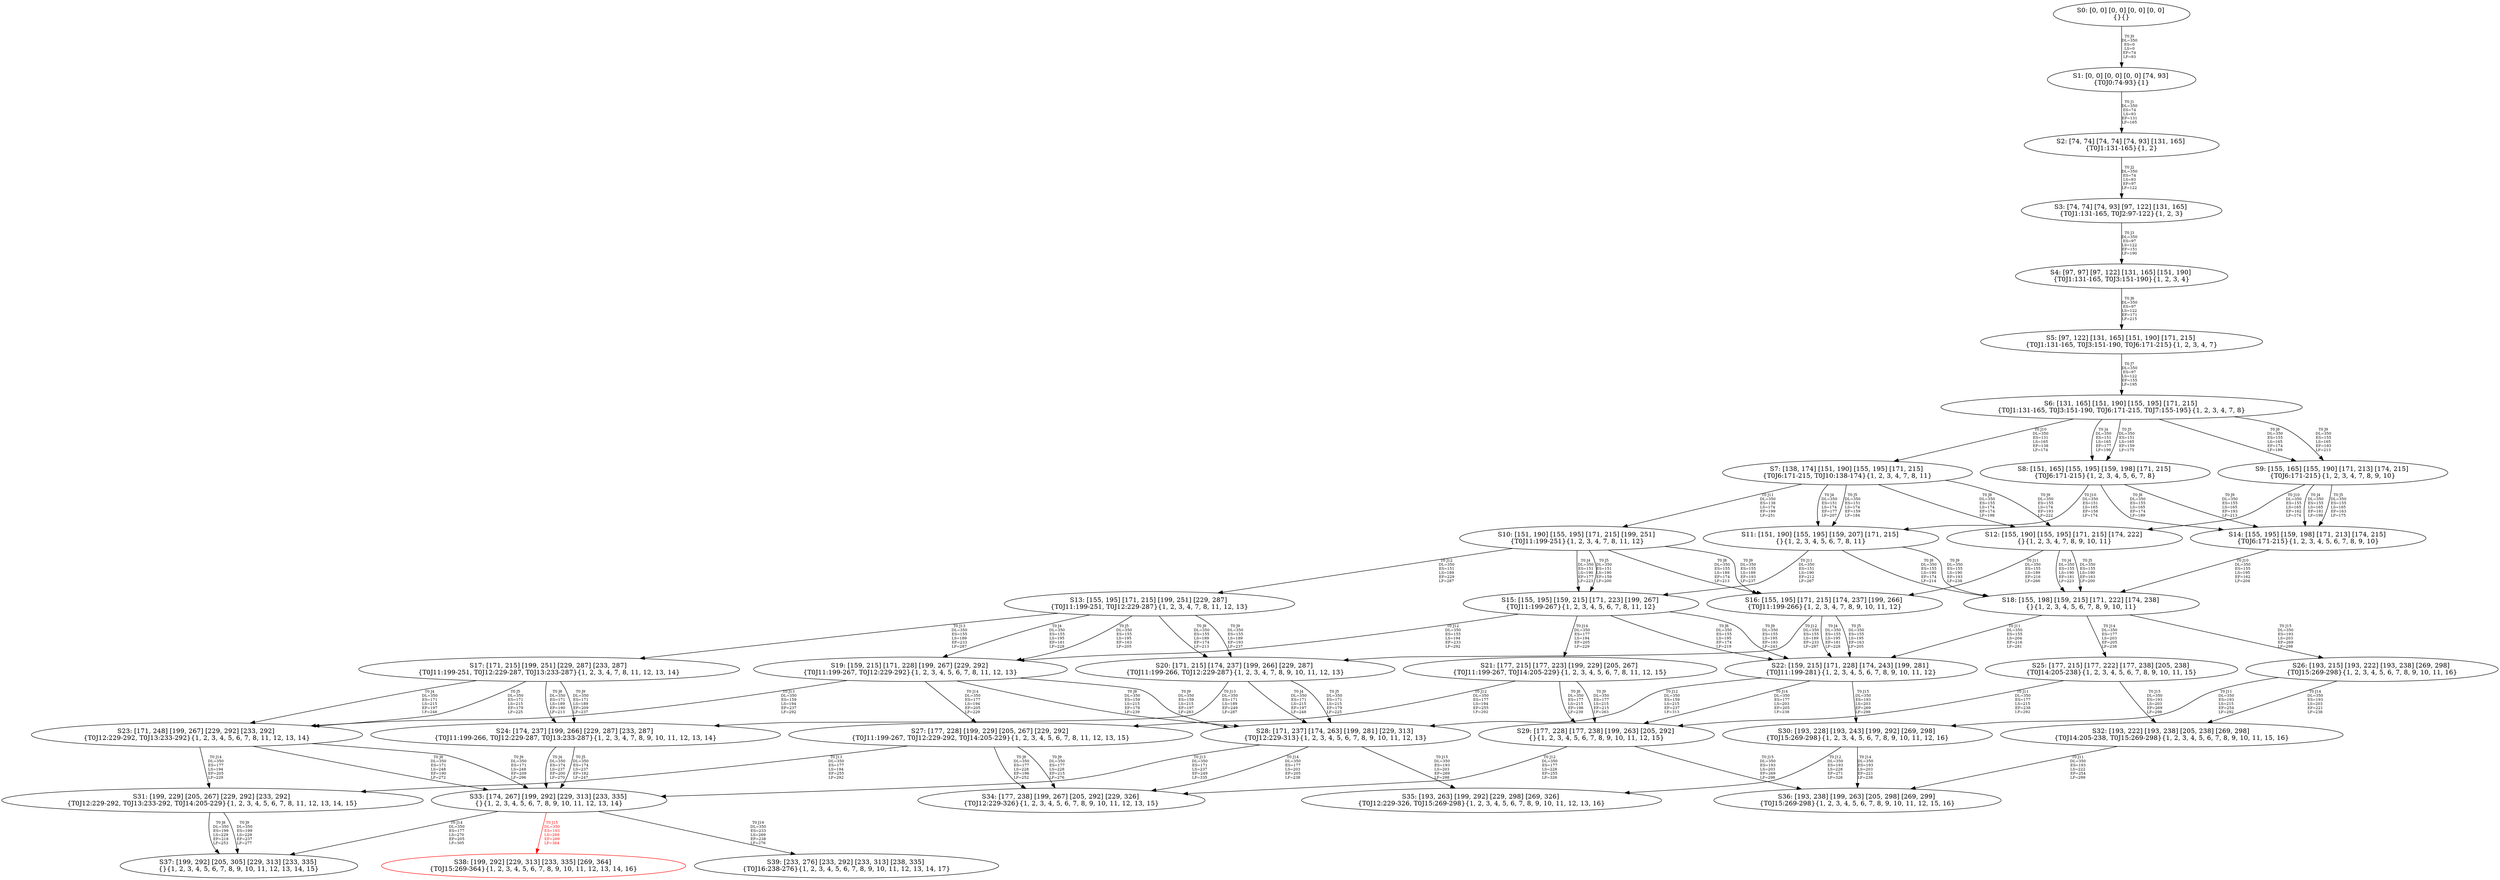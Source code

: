 digraph {
	S0[label="S0: [0, 0] [0, 0] [0, 0] [0, 0] \n{}{}"];
	S1[label="S1: [0, 0] [0, 0] [0, 0] [74, 93] \n{T0J0:74-93}{1}"];
	S2[label="S2: [74, 74] [74, 74] [74, 93] [131, 165] \n{T0J1:131-165}{1, 2}"];
	S3[label="S3: [74, 74] [74, 93] [97, 122] [131, 165] \n{T0J1:131-165, T0J2:97-122}{1, 2, 3}"];
	S4[label="S4: [97, 97] [97, 122] [131, 165] [151, 190] \n{T0J1:131-165, T0J3:151-190}{1, 2, 3, 4}"];
	S5[label="S5: [97, 122] [131, 165] [151, 190] [171, 215] \n{T0J1:131-165, T0J3:151-190, T0J6:171-215}{1, 2, 3, 4, 7}"];
	S6[label="S6: [131, 165] [151, 190] [155, 195] [171, 215] \n{T0J1:131-165, T0J3:151-190, T0J6:171-215, T0J7:155-195}{1, 2, 3, 4, 7, 8}"];
	S7[label="S7: [138, 174] [151, 190] [155, 195] [171, 215] \n{T0J6:171-215, T0J10:138-174}{1, 2, 3, 4, 7, 8, 11}"];
	S8[label="S8: [151, 165] [155, 195] [159, 198] [171, 215] \n{T0J6:171-215}{1, 2, 3, 4, 5, 6, 7, 8}"];
	S9[label="S9: [155, 165] [155, 190] [171, 213] [174, 215] \n{T0J6:171-215}{1, 2, 3, 4, 7, 8, 9, 10}"];
	S10[label="S10: [151, 190] [155, 195] [171, 215] [199, 251] \n{T0J11:199-251}{1, 2, 3, 4, 7, 8, 11, 12}"];
	S11[label="S11: [151, 190] [155, 195] [159, 207] [171, 215] \n{}{1, 2, 3, 4, 5, 6, 7, 8, 11}"];
	S12[label="S12: [155, 190] [155, 195] [171, 215] [174, 222] \n{}{1, 2, 3, 4, 7, 8, 9, 10, 11}"];
	S13[label="S13: [155, 195] [171, 215] [199, 251] [229, 287] \n{T0J11:199-251, T0J12:229-287}{1, 2, 3, 4, 7, 8, 11, 12, 13}"];
	S14[label="S14: [155, 195] [159, 198] [171, 213] [174, 215] \n{T0J6:171-215}{1, 2, 3, 4, 5, 6, 7, 8, 9, 10}"];
	S15[label="S15: [155, 195] [159, 215] [171, 223] [199, 267] \n{T0J11:199-267}{1, 2, 3, 4, 5, 6, 7, 8, 11, 12}"];
	S16[label="S16: [155, 195] [171, 215] [174, 237] [199, 266] \n{T0J11:199-266}{1, 2, 3, 4, 7, 8, 9, 10, 11, 12}"];
	S17[label="S17: [171, 215] [199, 251] [229, 287] [233, 287] \n{T0J11:199-251, T0J12:229-287, T0J13:233-287}{1, 2, 3, 4, 7, 8, 11, 12, 13, 14}"];
	S18[label="S18: [155, 198] [159, 215] [171, 222] [174, 238] \n{}{1, 2, 3, 4, 5, 6, 7, 8, 9, 10, 11}"];
	S19[label="S19: [159, 215] [171, 228] [199, 267] [229, 292] \n{T0J11:199-267, T0J12:229-292}{1, 2, 3, 4, 5, 6, 7, 8, 11, 12, 13}"];
	S20[label="S20: [171, 215] [174, 237] [199, 266] [229, 287] \n{T0J11:199-266, T0J12:229-287}{1, 2, 3, 4, 7, 8, 9, 10, 11, 12, 13}"];
	S21[label="S21: [177, 215] [177, 223] [199, 229] [205, 267] \n{T0J11:199-267, T0J14:205-229}{1, 2, 3, 4, 5, 6, 7, 8, 11, 12, 15}"];
	S22[label="S22: [159, 215] [171, 228] [174, 243] [199, 281] \n{T0J11:199-281}{1, 2, 3, 4, 5, 6, 7, 8, 9, 10, 11, 12}"];
	S23[label="S23: [171, 248] [199, 267] [229, 292] [233, 292] \n{T0J12:229-292, T0J13:233-292}{1, 2, 3, 4, 5, 6, 7, 8, 11, 12, 13, 14}"];
	S24[label="S24: [174, 237] [199, 266] [229, 287] [233, 287] \n{T0J11:199-266, T0J12:229-287, T0J13:233-287}{1, 2, 3, 4, 7, 8, 9, 10, 11, 12, 13, 14}"];
	S25[label="S25: [177, 215] [177, 222] [177, 238] [205, 238] \n{T0J14:205-238}{1, 2, 3, 4, 5, 6, 7, 8, 9, 10, 11, 15}"];
	S26[label="S26: [193, 215] [193, 222] [193, 238] [269, 298] \n{T0J15:269-298}{1, 2, 3, 4, 5, 6, 7, 8, 9, 10, 11, 16}"];
	S27[label="S27: [177, 228] [199, 229] [205, 267] [229, 292] \n{T0J11:199-267, T0J12:229-292, T0J14:205-229}{1, 2, 3, 4, 5, 6, 7, 8, 11, 12, 13, 15}"];
	S28[label="S28: [171, 237] [174, 263] [199, 281] [229, 313] \n{T0J12:229-313}{1, 2, 3, 4, 5, 6, 7, 8, 9, 10, 11, 12, 13}"];
	S29[label="S29: [177, 228] [177, 238] [199, 263] [205, 292] \n{}{1, 2, 3, 4, 5, 6, 7, 8, 9, 10, 11, 12, 15}"];
	S30[label="S30: [193, 228] [193, 243] [199, 292] [269, 298] \n{T0J15:269-298}{1, 2, 3, 4, 5, 6, 7, 8, 9, 10, 11, 12, 16}"];
	S31[label="S31: [199, 229] [205, 267] [229, 292] [233, 292] \n{T0J12:229-292, T0J13:233-292, T0J14:205-229}{1, 2, 3, 4, 5, 6, 7, 8, 11, 12, 13, 14, 15}"];
	S32[label="S32: [193, 222] [193, 238] [205, 238] [269, 298] \n{T0J14:205-238, T0J15:269-298}{1, 2, 3, 4, 5, 6, 7, 8, 9, 10, 11, 15, 16}"];
	S33[label="S33: [174, 267] [199, 292] [229, 313] [233, 335] \n{}{1, 2, 3, 4, 5, 6, 7, 8, 9, 10, 11, 12, 13, 14}"];
	S34[label="S34: [177, 238] [199, 267] [205, 292] [229, 326] \n{T0J12:229-326}{1, 2, 3, 4, 5, 6, 7, 8, 9, 10, 11, 12, 13, 15}"];
	S35[label="S35: [193, 263] [199, 292] [229, 298] [269, 326] \n{T0J12:229-326, T0J15:269-298}{1, 2, 3, 4, 5, 6, 7, 8, 9, 10, 11, 12, 13, 16}"];
	S36[label="S36: [193, 238] [199, 263] [205, 298] [269, 299] \n{T0J15:269-298}{1, 2, 3, 4, 5, 6, 7, 8, 9, 10, 11, 12, 15, 16}"];
	S37[label="S37: [199, 292] [205, 305] [229, 313] [233, 335] \n{}{1, 2, 3, 4, 5, 6, 7, 8, 9, 10, 11, 12, 13, 14, 15}"];
	S38[label="S38: [199, 292] [229, 313] [233, 335] [269, 364] \n{T0J15:269-364}{1, 2, 3, 4, 5, 6, 7, 8, 9, 10, 11, 12, 13, 14, 16}"];
	S39[label="S39: [233, 276] [233, 292] [233, 313] [238, 335] \n{T0J16:238-276}{1, 2, 3, 4, 5, 6, 7, 8, 9, 10, 11, 12, 13, 14, 17}"];
	S0 -> S1[label="T0 J0\nDL=350\nES=0\nLS=0\nEF=74\nLF=93",fontsize=8];
	S1 -> S2[label="T0 J1\nDL=350\nES=74\nLS=93\nEF=131\nLF=165",fontsize=8];
	S2 -> S3[label="T0 J2\nDL=350\nES=74\nLS=93\nEF=97\nLF=122",fontsize=8];
	S3 -> S4[label="T0 J3\nDL=350\nES=97\nLS=122\nEF=151\nLF=190",fontsize=8];
	S4 -> S5[label="T0 J6\nDL=350\nES=97\nLS=122\nEF=171\nLF=215",fontsize=8];
	S5 -> S6[label="T0 J7\nDL=350\nES=97\nLS=122\nEF=155\nLF=195",fontsize=8];
	S6 -> S8[label="T0 J4\nDL=350\nES=151\nLS=165\nEF=177\nLF=198",fontsize=8];
	S6 -> S8[label="T0 J5\nDL=350\nES=151\nLS=165\nEF=159\nLF=175",fontsize=8];
	S6 -> S9[label="T0 J8\nDL=350\nES=155\nLS=165\nEF=174\nLF=189",fontsize=8];
	S6 -> S9[label="T0 J9\nDL=350\nES=155\nLS=165\nEF=193\nLF=213",fontsize=8];
	S6 -> S7[label="T0 J10\nDL=350\nES=131\nLS=165\nEF=138\nLF=174",fontsize=8];
	S7 -> S11[label="T0 J4\nDL=350\nES=151\nLS=174\nEF=177\nLF=207",fontsize=8];
	S7 -> S11[label="T0 J5\nDL=350\nES=151\nLS=174\nEF=159\nLF=184",fontsize=8];
	S7 -> S12[label="T0 J8\nDL=350\nES=155\nLS=174\nEF=174\nLF=198",fontsize=8];
	S7 -> S12[label="T0 J9\nDL=350\nES=155\nLS=174\nEF=193\nLF=222",fontsize=8];
	S7 -> S10[label="T0 J11\nDL=350\nES=138\nLS=174\nEF=199\nLF=251",fontsize=8];
	S8 -> S14[label="T0 J8\nDL=350\nES=155\nLS=165\nEF=174\nLF=189",fontsize=8];
	S8 -> S14[label="T0 J9\nDL=350\nES=155\nLS=165\nEF=193\nLF=213",fontsize=8];
	S8 -> S11[label="T0 J10\nDL=350\nES=151\nLS=165\nEF=158\nLF=174",fontsize=8];
	S9 -> S14[label="T0 J4\nDL=350\nES=155\nLS=165\nEF=181\nLF=198",fontsize=8];
	S9 -> S14[label="T0 J5\nDL=350\nES=155\nLS=165\nEF=163\nLF=175",fontsize=8];
	S9 -> S12[label="T0 J10\nDL=350\nES=155\nLS=165\nEF=162\nLF=174",fontsize=8];
	S10 -> S15[label="T0 J4\nDL=350\nES=151\nLS=190\nEF=177\nLF=223",fontsize=8];
	S10 -> S15[label="T0 J5\nDL=350\nES=151\nLS=190\nEF=159\nLF=200",fontsize=8];
	S10 -> S16[label="T0 J8\nDL=350\nES=155\nLS=189\nEF=174\nLF=213",fontsize=8];
	S10 -> S16[label="T0 J9\nDL=350\nES=155\nLS=189\nEF=193\nLF=237",fontsize=8];
	S10 -> S13[label="T0 J12\nDL=350\nES=151\nLS=189\nEF=229\nLF=287",fontsize=8];
	S11 -> S18[label="T0 J8\nDL=350\nES=155\nLS=190\nEF=174\nLF=214",fontsize=8];
	S11 -> S18[label="T0 J9\nDL=350\nES=155\nLS=190\nEF=193\nLF=238",fontsize=8];
	S11 -> S15[label="T0 J11\nDL=350\nES=151\nLS=190\nEF=212\nLF=267",fontsize=8];
	S12 -> S18[label="T0 J4\nDL=350\nES=155\nLS=190\nEF=181\nLF=223",fontsize=8];
	S12 -> S18[label="T0 J5\nDL=350\nES=155\nLS=190\nEF=163\nLF=200",fontsize=8];
	S12 -> S16[label="T0 J11\nDL=350\nES=155\nLS=189\nEF=216\nLF=266",fontsize=8];
	S13 -> S19[label="T0 J4\nDL=350\nES=155\nLS=195\nEF=181\nLF=228",fontsize=8];
	S13 -> S19[label="T0 J5\nDL=350\nES=155\nLS=195\nEF=163\nLF=205",fontsize=8];
	S13 -> S20[label="T0 J8\nDL=350\nES=155\nLS=189\nEF=174\nLF=213",fontsize=8];
	S13 -> S20[label="T0 J9\nDL=350\nES=155\nLS=189\nEF=193\nLF=237",fontsize=8];
	S13 -> S17[label="T0 J13\nDL=350\nES=155\nLS=189\nEF=233\nLF=287",fontsize=8];
	S14 -> S18[label="T0 J10\nDL=350\nES=155\nLS=195\nEF=162\nLF=204",fontsize=8];
	S15 -> S22[label="T0 J8\nDL=350\nES=155\nLS=195\nEF=174\nLF=219",fontsize=8];
	S15 -> S22[label="T0 J9\nDL=350\nES=155\nLS=195\nEF=193\nLF=243",fontsize=8];
	S15 -> S19[label="T0 J12\nDL=350\nES=155\nLS=194\nEF=233\nLF=292",fontsize=8];
	S15 -> S21[label="T0 J14\nDL=350\nES=177\nLS=194\nEF=205\nLF=229",fontsize=8];
	S16 -> S22[label="T0 J4\nDL=350\nES=155\nLS=195\nEF=181\nLF=228",fontsize=8];
	S16 -> S22[label="T0 J5\nDL=350\nES=155\nLS=195\nEF=163\nLF=205",fontsize=8];
	S16 -> S20[label="T0 J12\nDL=350\nES=155\nLS=189\nEF=233\nLF=287",fontsize=8];
	S17 -> S23[label="T0 J4\nDL=350\nES=171\nLS=215\nEF=197\nLF=248",fontsize=8];
	S17 -> S23[label="T0 J5\nDL=350\nES=171\nLS=215\nEF=179\nLF=225",fontsize=8];
	S17 -> S24[label="T0 J8\nDL=350\nES=171\nLS=189\nEF=190\nLF=213",fontsize=8];
	S17 -> S24[label="T0 J9\nDL=350\nES=171\nLS=189\nEF=209\nLF=237",fontsize=8];
	S18 -> S22[label="T0 J11\nDL=350\nES=155\nLS=204\nEF=216\nLF=281",fontsize=8];
	S18 -> S25[label="T0 J14\nDL=350\nES=177\nLS=203\nEF=205\nLF=238",fontsize=8];
	S18 -> S26[label="T0 J15\nDL=350\nES=193\nLS=203\nEF=269\nLF=298",fontsize=8];
	S19 -> S28[label="T0 J8\nDL=350\nES=159\nLS=215\nEF=178\nLF=239",fontsize=8];
	S19 -> S28[label="T0 J9\nDL=350\nES=159\nLS=215\nEF=197\nLF=263",fontsize=8];
	S19 -> S23[label="T0 J13\nDL=350\nES=159\nLS=194\nEF=237\nLF=292",fontsize=8];
	S19 -> S27[label="T0 J14\nDL=350\nES=177\nLS=194\nEF=205\nLF=229",fontsize=8];
	S20 -> S28[label="T0 J4\nDL=350\nES=171\nLS=215\nEF=197\nLF=248",fontsize=8];
	S20 -> S28[label="T0 J5\nDL=350\nES=171\nLS=215\nEF=179\nLF=225",fontsize=8];
	S20 -> S24[label="T0 J13\nDL=350\nES=171\nLS=189\nEF=249\nLF=287",fontsize=8];
	S21 -> S29[label="T0 J8\nDL=350\nES=177\nLS=215\nEF=196\nLF=239",fontsize=8];
	S21 -> S29[label="T0 J9\nDL=350\nES=177\nLS=215\nEF=215\nLF=263",fontsize=8];
	S21 -> S27[label="T0 J12\nDL=350\nES=177\nLS=194\nEF=255\nLF=292",fontsize=8];
	S22 -> S28[label="T0 J12\nDL=350\nES=159\nLS=215\nEF=237\nLF=313",fontsize=8];
	S22 -> S29[label="T0 J14\nDL=350\nES=177\nLS=203\nEF=205\nLF=238",fontsize=8];
	S22 -> S30[label="T0 J15\nDL=350\nES=193\nLS=203\nEF=269\nLF=298",fontsize=8];
	S23 -> S33[label="T0 J8\nDL=350\nES=171\nLS=248\nEF=190\nLF=272",fontsize=8];
	S23 -> S33[label="T0 J9\nDL=350\nES=171\nLS=248\nEF=209\nLF=296",fontsize=8];
	S23 -> S31[label="T0 J14\nDL=350\nES=177\nLS=194\nEF=205\nLF=229",fontsize=8];
	S24 -> S33[label="T0 J4\nDL=350\nES=174\nLS=237\nEF=200\nLF=270",fontsize=8];
	S24 -> S33[label="T0 J5\nDL=350\nES=174\nLS=237\nEF=182\nLF=247",fontsize=8];
	S25 -> S29[label="T0 J11\nDL=350\nES=177\nLS=215\nEF=238\nLF=292",fontsize=8];
	S25 -> S32[label="T0 J15\nDL=350\nES=193\nLS=203\nEF=269\nLF=298",fontsize=8];
	S26 -> S30[label="T0 J11\nDL=350\nES=193\nLS=215\nEF=254\nLF=292",fontsize=8];
	S26 -> S32[label="T0 J14\nDL=350\nES=193\nLS=203\nEF=221\nLF=238",fontsize=8];
	S27 -> S34[label="T0 J8\nDL=350\nES=177\nLS=228\nEF=196\nLF=252",fontsize=8];
	S27 -> S34[label="T0 J9\nDL=350\nES=177\nLS=228\nEF=215\nLF=276",fontsize=8];
	S27 -> S31[label="T0 J13\nDL=350\nES=177\nLS=194\nEF=255\nLF=292",fontsize=8];
	S28 -> S33[label="T0 J13\nDL=350\nES=171\nLS=237\nEF=249\nLF=335",fontsize=8];
	S28 -> S34[label="T0 J14\nDL=350\nES=177\nLS=203\nEF=205\nLF=238",fontsize=8];
	S28 -> S35[label="T0 J15\nDL=350\nES=193\nLS=203\nEF=269\nLF=298",fontsize=8];
	S29 -> S34[label="T0 J12\nDL=350\nES=177\nLS=228\nEF=255\nLF=326",fontsize=8];
	S29 -> S36[label="T0 J15\nDL=350\nES=193\nLS=203\nEF=269\nLF=298",fontsize=8];
	S30 -> S35[label="T0 J12\nDL=350\nES=193\nLS=228\nEF=271\nLF=326",fontsize=8];
	S30 -> S36[label="T0 J14\nDL=350\nES=193\nLS=203\nEF=221\nLF=238",fontsize=8];
	S31 -> S37[label="T0 J8\nDL=350\nES=199\nLS=229\nEF=218\nLF=253",fontsize=8];
	S31 -> S37[label="T0 J9\nDL=350\nES=199\nLS=229\nEF=237\nLF=277",fontsize=8];
	S32 -> S36[label="T0 J11\nDL=350\nES=193\nLS=222\nEF=254\nLF=299",fontsize=8];
	S33 -> S37[label="T0 J14\nDL=350\nES=177\nLS=270\nEF=205\nLF=305",fontsize=8];
	S33 -> S38[label="T0 J15\nDL=350\nES=193\nLS=269\nEF=269\nLF=364",color=Red,fontcolor=Red,fontsize=8];
S38[color=Red];
	S33 -> S39[label="T0 J16\nDL=350\nES=233\nLS=269\nEF=238\nLF=276",fontsize=8];
}

